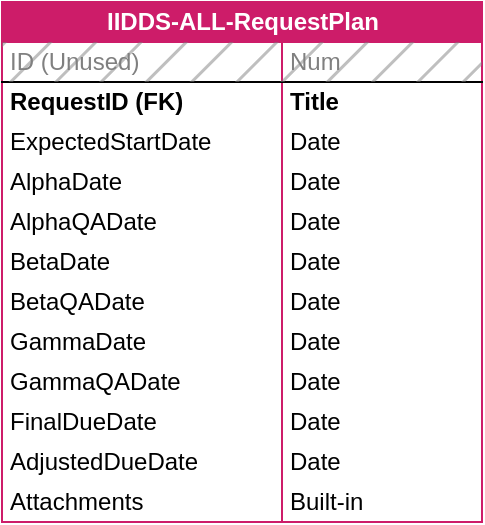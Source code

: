 <mxfile version="28.1.1">
  <diagram name="Page-1" id="9f46799a-70d6-7492-0946-bef42562c5a5">
    <mxGraphModel dx="1418" dy="1606" grid="1" gridSize="10" guides="1" tooltips="1" connect="1" arrows="1" fold="1" page="1" pageScale="1" pageWidth="1100" pageHeight="850" background="none" math="0" shadow="0">
      <root>
        <mxCell id="0" />
        <mxCell id="1" parent="0" />
        <mxCell id="-ESmimKyKe0ZqDrPcYQ3-1" value="IIDDS-ALL-RequestPlan" style="shape=table;startSize=20;container=1;collapsible=1;childLayout=tableLayout;fixedRows=1;rowLines=0;fontStyle=1;align=center;resizeLast=1;html=1;fillColor=#cd1c69;labelBackgroundColor=none;strokeColor=#cd1c69;gradientColor=none;fontColor=#FFFFFF;swimlaneFillColor=#FFFFFF;" vertex="1" parent="1">
          <mxGeometry x="40" y="-840" width="240" height="260" as="geometry" />
        </mxCell>
        <mxCell id="-ESmimKyKe0ZqDrPcYQ3-2" value="" style="shape=tableRow;horizontal=0;startSize=0;swimlaneHead=0;swimlaneBody=0;fillColor=none;collapsible=0;dropTarget=0;points=[[0,0.5],[1,0.5]];portConstraint=eastwest;top=0;left=0;right=0;bottom=1;" vertex="1" parent="-ESmimKyKe0ZqDrPcYQ3-1">
          <mxGeometry y="20" width="240" height="20" as="geometry" />
        </mxCell>
        <mxCell id="-ESmimKyKe0ZqDrPcYQ3-3" value="ID (Unused)" style="shape=partialRectangle;connectable=0;fillColor=#808080;top=0;left=0;bottom=0;right=0;fontStyle=0;overflow=hidden;whiteSpace=wrap;html=1;opacity=50;align=left;spacingLeft=2;fillStyle=hatch;fontColor=#808080;" vertex="1" parent="-ESmimKyKe0ZqDrPcYQ3-2">
          <mxGeometry width="140" height="20" as="geometry">
            <mxRectangle width="140" height="20" as="alternateBounds" />
          </mxGeometry>
        </mxCell>
        <mxCell id="-ESmimKyKe0ZqDrPcYQ3-4" value="Num" style="shape=partialRectangle;connectable=0;fillColor=#808080;top=0;left=0;bottom=0;right=0;align=left;spacingLeft=2;fontStyle=0;overflow=hidden;whiteSpace=wrap;html=1;opacity=50;fillStyle=hatch;fontColor=#808080;" vertex="1" parent="-ESmimKyKe0ZqDrPcYQ3-2">
          <mxGeometry x="140" width="100" height="20" as="geometry">
            <mxRectangle width="100" height="20" as="alternateBounds" />
          </mxGeometry>
        </mxCell>
        <mxCell id="-ESmimKyKe0ZqDrPcYQ3-5" value="" style="shape=tableRow;horizontal=0;startSize=0;swimlaneHead=0;swimlaneBody=0;fillColor=none;collapsible=0;dropTarget=0;points=[[0,0.5],[1,0.5]];portConstraint=eastwest;top=0;left=0;right=0;bottom=0;" vertex="1" parent="-ESmimKyKe0ZqDrPcYQ3-1">
          <mxGeometry y="40" width="240" height="20" as="geometry" />
        </mxCell>
        <mxCell id="-ESmimKyKe0ZqDrPcYQ3-6" value="RequestID (FK)" style="shape=partialRectangle;connectable=0;fillColor=none;top=0;left=0;bottom=0;right=0;editable=1;overflow=hidden;whiteSpace=wrap;html=1;opacity=50;align=left;spacingLeft=2;fontStyle=1" vertex="1" parent="-ESmimKyKe0ZqDrPcYQ3-5">
          <mxGeometry width="140" height="20" as="geometry">
            <mxRectangle width="140" height="20" as="alternateBounds" />
          </mxGeometry>
        </mxCell>
        <mxCell id="-ESmimKyKe0ZqDrPcYQ3-7" value="Title" style="shape=partialRectangle;connectable=0;fillColor=none;top=0;left=0;bottom=0;right=0;align=left;spacingLeft=2;overflow=hidden;whiteSpace=wrap;html=1;opacity=50;fontStyle=1" vertex="1" parent="-ESmimKyKe0ZqDrPcYQ3-5">
          <mxGeometry x="140" width="100" height="20" as="geometry">
            <mxRectangle width="100" height="20" as="alternateBounds" />
          </mxGeometry>
        </mxCell>
        <mxCell id="-ESmimKyKe0ZqDrPcYQ3-8" style="shape=tableRow;horizontal=0;startSize=0;swimlaneHead=0;swimlaneBody=0;fillColor=none;collapsible=0;dropTarget=0;points=[[0,0.5],[1,0.5]];portConstraint=eastwest;top=0;left=0;right=0;bottom=0;" vertex="1" parent="-ESmimKyKe0ZqDrPcYQ3-1">
          <mxGeometry y="60" width="240" height="20" as="geometry" />
        </mxCell>
        <mxCell id="-ESmimKyKe0ZqDrPcYQ3-9" value="ExpectedStartDate" style="shape=partialRectangle;connectable=0;fillColor=none;top=0;left=0;bottom=0;right=0;editable=1;overflow=hidden;whiteSpace=wrap;html=1;opacity=50;align=left;spacingLeft=2;" vertex="1" parent="-ESmimKyKe0ZqDrPcYQ3-8">
          <mxGeometry width="140" height="20" as="geometry">
            <mxRectangle width="140" height="20" as="alternateBounds" />
          </mxGeometry>
        </mxCell>
        <mxCell id="-ESmimKyKe0ZqDrPcYQ3-10" value="Date" style="shape=partialRectangle;connectable=0;fillColor=none;top=0;left=0;bottom=0;right=0;align=left;spacingLeft=2;overflow=hidden;whiteSpace=wrap;html=1;opacity=50;" vertex="1" parent="-ESmimKyKe0ZqDrPcYQ3-8">
          <mxGeometry x="140" width="100" height="20" as="geometry">
            <mxRectangle width="100" height="20" as="alternateBounds" />
          </mxGeometry>
        </mxCell>
        <mxCell id="-ESmimKyKe0ZqDrPcYQ3-11" style="shape=tableRow;horizontal=0;startSize=0;swimlaneHead=0;swimlaneBody=0;fillColor=none;collapsible=0;dropTarget=0;points=[[0,0.5],[1,0.5]];portConstraint=eastwest;top=0;left=0;right=0;bottom=0;" vertex="1" parent="-ESmimKyKe0ZqDrPcYQ3-1">
          <mxGeometry y="80" width="240" height="20" as="geometry" />
        </mxCell>
        <mxCell id="-ESmimKyKe0ZqDrPcYQ3-12" value="AlphaDate" style="shape=partialRectangle;connectable=0;fillColor=none;top=0;left=0;bottom=0;right=0;editable=1;overflow=hidden;whiteSpace=wrap;html=1;opacity=50;align=left;spacingLeft=2;" vertex="1" parent="-ESmimKyKe0ZqDrPcYQ3-11">
          <mxGeometry width="140" height="20" as="geometry">
            <mxRectangle width="140" height="20" as="alternateBounds" />
          </mxGeometry>
        </mxCell>
        <mxCell id="-ESmimKyKe0ZqDrPcYQ3-13" value="Date" style="shape=partialRectangle;connectable=0;fillColor=none;top=0;left=0;bottom=0;right=0;align=left;spacingLeft=2;overflow=hidden;whiteSpace=wrap;html=1;opacity=50;" vertex="1" parent="-ESmimKyKe0ZqDrPcYQ3-11">
          <mxGeometry x="140" width="100" height="20" as="geometry">
            <mxRectangle width="100" height="20" as="alternateBounds" />
          </mxGeometry>
        </mxCell>
        <mxCell id="-ESmimKyKe0ZqDrPcYQ3-14" style="shape=tableRow;horizontal=0;startSize=0;swimlaneHead=0;swimlaneBody=0;fillColor=none;collapsible=0;dropTarget=0;points=[[0,0.5],[1,0.5]];portConstraint=eastwest;top=0;left=0;right=0;bottom=0;" vertex="1" parent="-ESmimKyKe0ZqDrPcYQ3-1">
          <mxGeometry y="100" width="240" height="20" as="geometry" />
        </mxCell>
        <mxCell id="-ESmimKyKe0ZqDrPcYQ3-15" value="AlphaQADate" style="shape=partialRectangle;connectable=0;fillColor=none;top=0;left=0;bottom=0;right=0;editable=1;overflow=hidden;whiteSpace=wrap;html=1;opacity=50;align=left;spacingLeft=2;" vertex="1" parent="-ESmimKyKe0ZqDrPcYQ3-14">
          <mxGeometry width="140" height="20" as="geometry">
            <mxRectangle width="140" height="20" as="alternateBounds" />
          </mxGeometry>
        </mxCell>
        <mxCell id="-ESmimKyKe0ZqDrPcYQ3-16" value="Date" style="shape=partialRectangle;connectable=0;fillColor=none;top=0;left=0;bottom=0;right=0;align=left;spacingLeft=2;overflow=hidden;whiteSpace=wrap;html=1;opacity=50;" vertex="1" parent="-ESmimKyKe0ZqDrPcYQ3-14">
          <mxGeometry x="140" width="100" height="20" as="geometry">
            <mxRectangle width="100" height="20" as="alternateBounds" />
          </mxGeometry>
        </mxCell>
        <mxCell id="-ESmimKyKe0ZqDrPcYQ3-17" style="shape=tableRow;horizontal=0;startSize=0;swimlaneHead=0;swimlaneBody=0;fillColor=none;collapsible=0;dropTarget=0;points=[[0,0.5],[1,0.5]];portConstraint=eastwest;top=0;left=0;right=0;bottom=0;" vertex="1" parent="-ESmimKyKe0ZqDrPcYQ3-1">
          <mxGeometry y="120" width="240" height="20" as="geometry" />
        </mxCell>
        <mxCell id="-ESmimKyKe0ZqDrPcYQ3-18" value="BetaDate" style="shape=partialRectangle;connectable=0;fillColor=none;top=0;left=0;bottom=0;right=0;editable=1;overflow=hidden;whiteSpace=wrap;html=1;opacity=50;align=left;spacingLeft=2;" vertex="1" parent="-ESmimKyKe0ZqDrPcYQ3-17">
          <mxGeometry width="140" height="20" as="geometry">
            <mxRectangle width="140" height="20" as="alternateBounds" />
          </mxGeometry>
        </mxCell>
        <mxCell id="-ESmimKyKe0ZqDrPcYQ3-19" value="Date" style="shape=partialRectangle;connectable=0;fillColor=none;top=0;left=0;bottom=0;right=0;align=left;spacingLeft=2;overflow=hidden;whiteSpace=wrap;html=1;opacity=50;" vertex="1" parent="-ESmimKyKe0ZqDrPcYQ3-17">
          <mxGeometry x="140" width="100" height="20" as="geometry">
            <mxRectangle width="100" height="20" as="alternateBounds" />
          </mxGeometry>
        </mxCell>
        <mxCell id="-ESmimKyKe0ZqDrPcYQ3-20" style="shape=tableRow;horizontal=0;startSize=0;swimlaneHead=0;swimlaneBody=0;fillColor=none;collapsible=0;dropTarget=0;points=[[0,0.5],[1,0.5]];portConstraint=eastwest;top=0;left=0;right=0;bottom=0;" vertex="1" parent="-ESmimKyKe0ZqDrPcYQ3-1">
          <mxGeometry y="140" width="240" height="20" as="geometry" />
        </mxCell>
        <mxCell id="-ESmimKyKe0ZqDrPcYQ3-21" value="BetaQADate" style="shape=partialRectangle;connectable=0;fillColor=none;top=0;left=0;bottom=0;right=0;editable=1;overflow=hidden;whiteSpace=wrap;html=1;opacity=50;align=left;spacingLeft=2;" vertex="1" parent="-ESmimKyKe0ZqDrPcYQ3-20">
          <mxGeometry width="140" height="20" as="geometry">
            <mxRectangle width="140" height="20" as="alternateBounds" />
          </mxGeometry>
        </mxCell>
        <mxCell id="-ESmimKyKe0ZqDrPcYQ3-22" value="Date" style="shape=partialRectangle;connectable=0;fillColor=none;top=0;left=0;bottom=0;right=0;align=left;spacingLeft=2;overflow=hidden;whiteSpace=wrap;html=1;opacity=50;" vertex="1" parent="-ESmimKyKe0ZqDrPcYQ3-20">
          <mxGeometry x="140" width="100" height="20" as="geometry">
            <mxRectangle width="100" height="20" as="alternateBounds" />
          </mxGeometry>
        </mxCell>
        <mxCell id="-ESmimKyKe0ZqDrPcYQ3-23" style="shape=tableRow;horizontal=0;startSize=0;swimlaneHead=0;swimlaneBody=0;fillColor=none;collapsible=0;dropTarget=0;points=[[0,0.5],[1,0.5]];portConstraint=eastwest;top=0;left=0;right=0;bottom=0;" vertex="1" parent="-ESmimKyKe0ZqDrPcYQ3-1">
          <mxGeometry y="160" width="240" height="20" as="geometry" />
        </mxCell>
        <mxCell id="-ESmimKyKe0ZqDrPcYQ3-24" value="GammaDate" style="shape=partialRectangle;connectable=0;fillColor=none;top=0;left=0;bottom=0;right=0;editable=1;overflow=hidden;whiteSpace=wrap;html=1;opacity=50;align=left;spacingLeft=2;" vertex="1" parent="-ESmimKyKe0ZqDrPcYQ3-23">
          <mxGeometry width="140" height="20" as="geometry">
            <mxRectangle width="140" height="20" as="alternateBounds" />
          </mxGeometry>
        </mxCell>
        <mxCell id="-ESmimKyKe0ZqDrPcYQ3-25" value="Date" style="shape=partialRectangle;connectable=0;fillColor=none;top=0;left=0;bottom=0;right=0;align=left;spacingLeft=2;overflow=hidden;whiteSpace=wrap;html=1;opacity=50;" vertex="1" parent="-ESmimKyKe0ZqDrPcYQ3-23">
          <mxGeometry x="140" width="100" height="20" as="geometry">
            <mxRectangle width="100" height="20" as="alternateBounds" />
          </mxGeometry>
        </mxCell>
        <mxCell id="-ESmimKyKe0ZqDrPcYQ3-26" style="shape=tableRow;horizontal=0;startSize=0;swimlaneHead=0;swimlaneBody=0;fillColor=none;collapsible=0;dropTarget=0;points=[[0,0.5],[1,0.5]];portConstraint=eastwest;top=0;left=0;right=0;bottom=0;" vertex="1" parent="-ESmimKyKe0ZqDrPcYQ3-1">
          <mxGeometry y="180" width="240" height="20" as="geometry" />
        </mxCell>
        <mxCell id="-ESmimKyKe0ZqDrPcYQ3-27" value="GammaQADate" style="shape=partialRectangle;connectable=0;fillColor=none;top=0;left=0;bottom=0;right=0;editable=1;overflow=hidden;whiteSpace=wrap;html=1;opacity=50;align=left;spacingLeft=2;" vertex="1" parent="-ESmimKyKe0ZqDrPcYQ3-26">
          <mxGeometry width="140" height="20" as="geometry">
            <mxRectangle width="140" height="20" as="alternateBounds" />
          </mxGeometry>
        </mxCell>
        <mxCell id="-ESmimKyKe0ZqDrPcYQ3-28" value="Date" style="shape=partialRectangle;connectable=0;fillColor=none;top=0;left=0;bottom=0;right=0;align=left;spacingLeft=2;overflow=hidden;whiteSpace=wrap;html=1;opacity=50;" vertex="1" parent="-ESmimKyKe0ZqDrPcYQ3-26">
          <mxGeometry x="140" width="100" height="20" as="geometry">
            <mxRectangle width="100" height="20" as="alternateBounds" />
          </mxGeometry>
        </mxCell>
        <mxCell id="-ESmimKyKe0ZqDrPcYQ3-29" style="shape=tableRow;horizontal=0;startSize=0;swimlaneHead=0;swimlaneBody=0;fillColor=none;collapsible=0;dropTarget=0;points=[[0,0.5],[1,0.5]];portConstraint=eastwest;top=0;left=0;right=0;bottom=0;" vertex="1" parent="-ESmimKyKe0ZqDrPcYQ3-1">
          <mxGeometry y="200" width="240" height="20" as="geometry" />
        </mxCell>
        <mxCell id="-ESmimKyKe0ZqDrPcYQ3-30" value="FinalDueDate" style="shape=partialRectangle;connectable=0;fillColor=none;top=0;left=0;bottom=0;right=0;editable=1;overflow=hidden;whiteSpace=wrap;html=1;opacity=50;align=left;spacingLeft=2;" vertex="1" parent="-ESmimKyKe0ZqDrPcYQ3-29">
          <mxGeometry width="140" height="20" as="geometry">
            <mxRectangle width="140" height="20" as="alternateBounds" />
          </mxGeometry>
        </mxCell>
        <mxCell id="-ESmimKyKe0ZqDrPcYQ3-31" value="Date" style="shape=partialRectangle;connectable=0;fillColor=none;top=0;left=0;bottom=0;right=0;align=left;spacingLeft=2;overflow=hidden;whiteSpace=wrap;html=1;opacity=50;" vertex="1" parent="-ESmimKyKe0ZqDrPcYQ3-29">
          <mxGeometry x="140" width="100" height="20" as="geometry">
            <mxRectangle width="100" height="20" as="alternateBounds" />
          </mxGeometry>
        </mxCell>
        <mxCell id="-ESmimKyKe0ZqDrPcYQ3-32" style="shape=tableRow;horizontal=0;startSize=0;swimlaneHead=0;swimlaneBody=0;fillColor=none;collapsible=0;dropTarget=0;points=[[0,0.5],[1,0.5]];portConstraint=eastwest;top=0;left=0;right=0;bottom=0;" vertex="1" parent="-ESmimKyKe0ZqDrPcYQ3-1">
          <mxGeometry y="220" width="240" height="20" as="geometry" />
        </mxCell>
        <mxCell id="-ESmimKyKe0ZqDrPcYQ3-33" value="AdjustedDueDate" style="shape=partialRectangle;connectable=0;fillColor=none;top=0;left=0;bottom=0;right=0;editable=1;overflow=hidden;whiteSpace=wrap;html=1;opacity=50;align=left;spacingLeft=2;" vertex="1" parent="-ESmimKyKe0ZqDrPcYQ3-32">
          <mxGeometry width="140" height="20" as="geometry">
            <mxRectangle width="140" height="20" as="alternateBounds" />
          </mxGeometry>
        </mxCell>
        <mxCell id="-ESmimKyKe0ZqDrPcYQ3-34" value="Date" style="shape=partialRectangle;connectable=0;fillColor=none;top=0;left=0;bottom=0;right=0;align=left;spacingLeft=2;overflow=hidden;whiteSpace=wrap;html=1;opacity=50;" vertex="1" parent="-ESmimKyKe0ZqDrPcYQ3-32">
          <mxGeometry x="140" width="100" height="20" as="geometry">
            <mxRectangle width="100" height="20" as="alternateBounds" />
          </mxGeometry>
        </mxCell>
        <mxCell id="-ESmimKyKe0ZqDrPcYQ3-35" style="shape=tableRow;horizontal=0;startSize=0;swimlaneHead=0;swimlaneBody=0;fillColor=none;collapsible=0;dropTarget=0;points=[[0,0.5],[1,0.5]];portConstraint=eastwest;top=0;left=0;right=0;bottom=0;" vertex="1" parent="-ESmimKyKe0ZqDrPcYQ3-1">
          <mxGeometry y="240" width="240" height="20" as="geometry" />
        </mxCell>
        <mxCell id="-ESmimKyKe0ZqDrPcYQ3-36" value="Attachments" style="shape=partialRectangle;connectable=0;fillColor=none;top=0;left=0;bottom=0;right=0;editable=1;overflow=hidden;whiteSpace=wrap;html=1;opacity=50;align=left;spacingLeft=2;" vertex="1" parent="-ESmimKyKe0ZqDrPcYQ3-35">
          <mxGeometry width="140" height="20" as="geometry">
            <mxRectangle width="140" height="20" as="alternateBounds" />
          </mxGeometry>
        </mxCell>
        <mxCell id="-ESmimKyKe0ZqDrPcYQ3-37" value="Built-in" style="shape=partialRectangle;connectable=0;fillColor=none;top=0;left=0;bottom=0;right=0;align=left;spacingLeft=2;overflow=hidden;whiteSpace=wrap;html=1;opacity=50;" vertex="1" parent="-ESmimKyKe0ZqDrPcYQ3-35">
          <mxGeometry x="140" width="100" height="20" as="geometry">
            <mxRectangle width="100" height="20" as="alternateBounds" />
          </mxGeometry>
        </mxCell>
      </root>
    </mxGraphModel>
  </diagram>
</mxfile>
